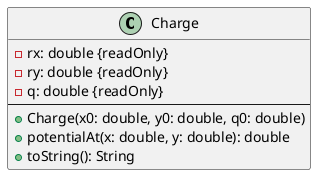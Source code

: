 @startuml
class Charge {
  - rx: double {readOnly}
  - ry: double {readOnly}
  - q: double {readOnly}
  --
  + Charge(x0: double, y0: double, q0: double)
  + potentialAt(x: double, y: double): double
  + toString(): String
}
@enduml
